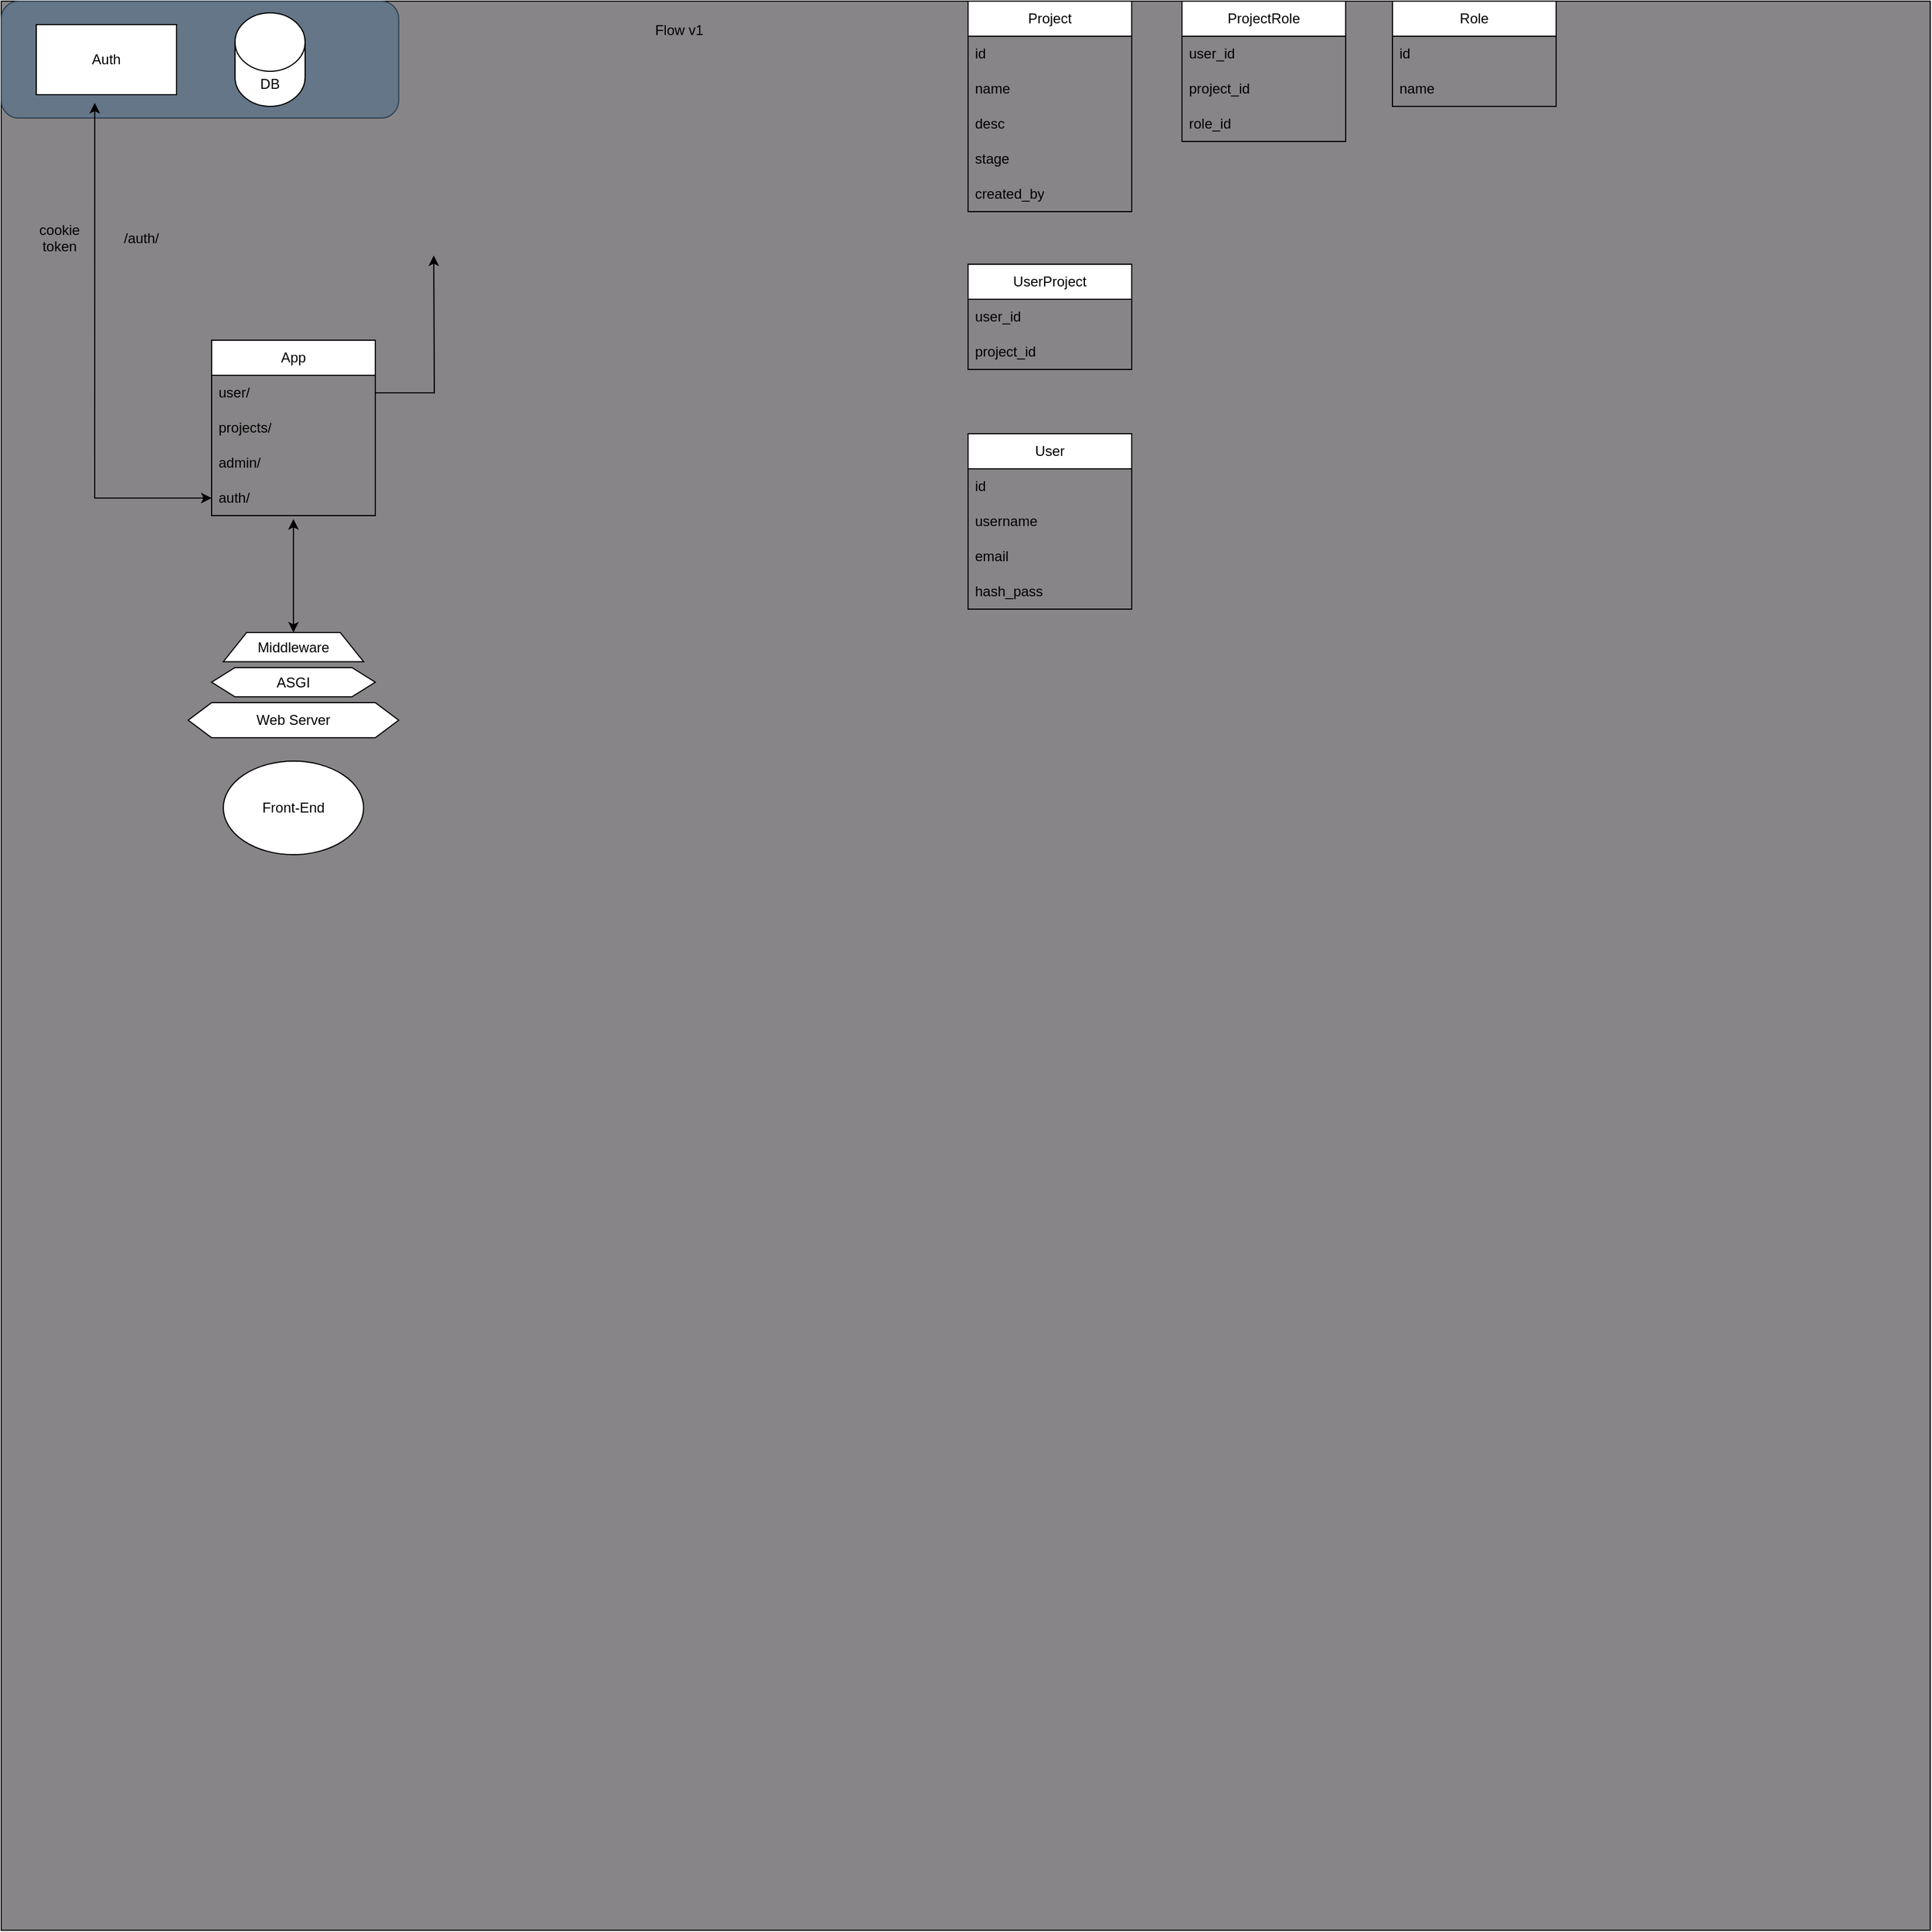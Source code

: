 <mxfile version="24.7.1" type="github">
  <diagram id="C5RBs43oDa-KdzZeNtuy" name="Page-1">
    <mxGraphModel dx="1674" dy="766" grid="1" gridSize="10" guides="1" tooltips="1" connect="1" arrows="1" fold="1" page="1" pageScale="1" pageWidth="827" pageHeight="1169" math="0" shadow="0">
      <root>
        <mxCell id="WIyWlLk6GJQsqaUBKTNV-0" />
        <mxCell id="WIyWlLk6GJQsqaUBKTNV-1" parent="WIyWlLk6GJQsqaUBKTNV-0" />
        <mxCell id="YAouAVxK6tQ4z9Rrh6uB-109" value="" style="whiteSpace=wrap;html=1;aspect=fixed;gradientColor=none;fillColor=#878587;" parent="WIyWlLk6GJQsqaUBKTNV-1" vertex="1">
          <mxGeometry width="1650" height="1650" as="geometry" />
        </mxCell>
        <mxCell id="YAouAVxK6tQ4z9Rrh6uB-83" value="" style="rounded=1;whiteSpace=wrap;html=1;fillColor=#647687;fontColor=#ffffff;strokeColor=#314354;" parent="WIyWlLk6GJQsqaUBKTNV-1" vertex="1">
          <mxGeometry width="340" height="100" as="geometry" />
        </mxCell>
        <mxCell id="YAouAVxK6tQ4z9Rrh6uB-0" value="Auth" style="rounded=0;whiteSpace=wrap;html=1;" parent="WIyWlLk6GJQsqaUBKTNV-1" vertex="1">
          <mxGeometry x="30" y="20" width="120" height="60" as="geometry" />
        </mxCell>
        <mxCell id="YAouAVxK6tQ4z9Rrh6uB-2" value="DB" style="shape=cylinder3;whiteSpace=wrap;html=1;boundedLbl=1;backgroundOutline=1;size=25;" parent="WIyWlLk6GJQsqaUBKTNV-1" vertex="1">
          <mxGeometry x="200" y="10" width="60" height="80" as="geometry" />
        </mxCell>
        <mxCell id="YAouAVxK6tQ4z9Rrh6uB-3" value="/auth/&lt;div&gt;&lt;br&gt;&lt;/div&gt;" style="text;html=1;align=center;verticalAlign=middle;whiteSpace=wrap;rounded=0;" parent="WIyWlLk6GJQsqaUBKTNV-1" vertex="1">
          <mxGeometry x="90" y="195" width="60" height="30" as="geometry" />
        </mxCell>
        <mxCell id="YAouAVxK6tQ4z9Rrh6uB-6" value="cookie&lt;div&gt;token&lt;div&gt;&lt;br&gt;&lt;/div&gt;&lt;/div&gt;" style="text;html=1;align=center;verticalAlign=middle;whiteSpace=wrap;rounded=0;" parent="WIyWlLk6GJQsqaUBKTNV-1" vertex="1">
          <mxGeometry x="20" y="195" width="60" height="30" as="geometry" />
        </mxCell>
        <mxCell id="YAouAVxK6tQ4z9Rrh6uB-7" value="App" style="swimlane;fontStyle=0;childLayout=stackLayout;horizontal=1;startSize=30;horizontalStack=0;resizeParent=1;resizeParentMax=0;resizeLast=0;collapsible=1;marginBottom=0;whiteSpace=wrap;html=1;" parent="WIyWlLk6GJQsqaUBKTNV-1" vertex="1">
          <mxGeometry x="180" y="290" width="140" height="150" as="geometry">
            <mxRectangle x="560" y="70" width="60" height="30" as="alternateBounds" />
          </mxGeometry>
        </mxCell>
        <mxCell id="YAouAVxK6tQ4z9Rrh6uB-8" value="user/" style="text;strokeColor=none;fillColor=none;align=left;verticalAlign=middle;spacingLeft=4;spacingRight=4;overflow=hidden;points=[[0,0.5],[1,0.5]];portConstraint=eastwest;rotatable=0;whiteSpace=wrap;html=1;" parent="YAouAVxK6tQ4z9Rrh6uB-7" vertex="1">
          <mxGeometry y="30" width="140" height="30" as="geometry" />
        </mxCell>
        <mxCell id="YAouAVxK6tQ4z9Rrh6uB-9" value="projects/" style="text;strokeColor=none;fillColor=none;align=left;verticalAlign=middle;spacingLeft=4;spacingRight=4;overflow=hidden;points=[[0,0.5],[1,0.5]];portConstraint=eastwest;rotatable=0;whiteSpace=wrap;html=1;" parent="YAouAVxK6tQ4z9Rrh6uB-7" vertex="1">
          <mxGeometry y="60" width="140" height="30" as="geometry" />
        </mxCell>
        <mxCell id="YAouAVxK6tQ4z9Rrh6uB-10" value="admin/" style="text;strokeColor=none;fillColor=none;align=left;verticalAlign=middle;spacingLeft=4;spacingRight=4;overflow=hidden;points=[[0,0.5],[1,0.5]];portConstraint=eastwest;rotatable=0;whiteSpace=wrap;html=1;" parent="YAouAVxK6tQ4z9Rrh6uB-7" vertex="1">
          <mxGeometry y="90" width="140" height="30" as="geometry" />
        </mxCell>
        <mxCell id="YAouAVxK6tQ4z9Rrh6uB-77" value="auth/" style="text;strokeColor=none;fillColor=none;align=left;verticalAlign=middle;spacingLeft=4;spacingRight=4;overflow=hidden;points=[[0,0.5],[1,0.5]];portConstraint=eastwest;rotatable=0;whiteSpace=wrap;html=1;" parent="YAouAVxK6tQ4z9Rrh6uB-7" vertex="1">
          <mxGeometry y="120" width="140" height="30" as="geometry" />
        </mxCell>
        <mxCell id="YAouAVxK6tQ4z9Rrh6uB-30" value="Project" style="swimlane;fontStyle=0;childLayout=stackLayout;horizontal=1;startSize=30;horizontalStack=0;resizeParent=1;resizeParentMax=0;resizeLast=0;collapsible=1;marginBottom=0;whiteSpace=wrap;html=1;" parent="WIyWlLk6GJQsqaUBKTNV-1" vertex="1">
          <mxGeometry x="827" width="140" height="180" as="geometry" />
        </mxCell>
        <mxCell id="YAouAVxK6tQ4z9Rrh6uB-63" value="id" style="text;strokeColor=none;fillColor=none;align=left;verticalAlign=middle;spacingLeft=4;spacingRight=4;overflow=hidden;points=[[0,0.5],[1,0.5]];portConstraint=eastwest;rotatable=0;whiteSpace=wrap;html=1;" parent="YAouAVxK6tQ4z9Rrh6uB-30" vertex="1">
          <mxGeometry y="30" width="140" height="30" as="geometry" />
        </mxCell>
        <mxCell id="YAouAVxK6tQ4z9Rrh6uB-31" value="name" style="text;strokeColor=none;fillColor=none;align=left;verticalAlign=middle;spacingLeft=4;spacingRight=4;overflow=hidden;points=[[0,0.5],[1,0.5]];portConstraint=eastwest;rotatable=0;whiteSpace=wrap;html=1;" parent="YAouAVxK6tQ4z9Rrh6uB-30" vertex="1">
          <mxGeometry y="60" width="140" height="30" as="geometry" />
        </mxCell>
        <mxCell id="YAouAVxK6tQ4z9Rrh6uB-72" value="desc" style="text;strokeColor=none;fillColor=none;align=left;verticalAlign=middle;spacingLeft=4;spacingRight=4;overflow=hidden;points=[[0,0.5],[1,0.5]];portConstraint=eastwest;rotatable=0;whiteSpace=wrap;html=1;" parent="YAouAVxK6tQ4z9Rrh6uB-30" vertex="1">
          <mxGeometry y="90" width="140" height="30" as="geometry" />
        </mxCell>
        <mxCell id="YAouAVxK6tQ4z9Rrh6uB-34" value="stage" style="text;strokeColor=none;fillColor=none;align=left;verticalAlign=middle;spacingLeft=4;spacingRight=4;overflow=hidden;points=[[0,0.5],[1,0.5]];portConstraint=eastwest;rotatable=0;whiteSpace=wrap;html=1;" parent="YAouAVxK6tQ4z9Rrh6uB-30" vertex="1">
          <mxGeometry y="120" width="140" height="30" as="geometry" />
        </mxCell>
        <mxCell id="YAouAVxK6tQ4z9Rrh6uB-33" value="created_by" style="text;strokeColor=none;fillColor=none;align=left;verticalAlign=middle;spacingLeft=4;spacingRight=4;overflow=hidden;points=[[0,0.5],[1,0.5]];portConstraint=eastwest;rotatable=0;whiteSpace=wrap;html=1;" parent="YAouAVxK6tQ4z9Rrh6uB-30" vertex="1">
          <mxGeometry y="150" width="140" height="30" as="geometry" />
        </mxCell>
        <mxCell id="YAouAVxK6tQ4z9Rrh6uB-35" value="User" style="swimlane;fontStyle=0;childLayout=stackLayout;horizontal=1;startSize=30;horizontalStack=0;resizeParent=1;resizeParentMax=0;resizeLast=0;collapsible=1;marginBottom=0;whiteSpace=wrap;html=1;" parent="WIyWlLk6GJQsqaUBKTNV-1" vertex="1">
          <mxGeometry x="827" y="370" width="140" height="150" as="geometry" />
        </mxCell>
        <mxCell id="YAouAVxK6tQ4z9Rrh6uB-62" value="id" style="text;strokeColor=none;fillColor=none;align=left;verticalAlign=middle;spacingLeft=4;spacingRight=4;overflow=hidden;points=[[0,0.5],[1,0.5]];portConstraint=eastwest;rotatable=0;whiteSpace=wrap;html=1;" parent="YAouAVxK6tQ4z9Rrh6uB-35" vertex="1">
          <mxGeometry y="30" width="140" height="30" as="geometry" />
        </mxCell>
        <mxCell id="YAouAVxK6tQ4z9Rrh6uB-36" value="username" style="text;strokeColor=none;fillColor=none;align=left;verticalAlign=middle;spacingLeft=4;spacingRight=4;overflow=hidden;points=[[0,0.5],[1,0.5]];portConstraint=eastwest;rotatable=0;whiteSpace=wrap;html=1;" parent="YAouAVxK6tQ4z9Rrh6uB-35" vertex="1">
          <mxGeometry y="60" width="140" height="30" as="geometry" />
        </mxCell>
        <mxCell id="YAouAVxK6tQ4z9Rrh6uB-43" value="email" style="text;strokeColor=none;fillColor=none;align=left;verticalAlign=middle;spacingLeft=4;spacingRight=4;overflow=hidden;points=[[0,0.5],[1,0.5]];portConstraint=eastwest;rotatable=0;whiteSpace=wrap;html=1;" parent="YAouAVxK6tQ4z9Rrh6uB-35" vertex="1">
          <mxGeometry y="90" width="140" height="30" as="geometry" />
        </mxCell>
        <mxCell id="YAouAVxK6tQ4z9Rrh6uB-42" value="hash_pass" style="text;strokeColor=none;fillColor=none;align=left;verticalAlign=middle;spacingLeft=4;spacingRight=4;overflow=hidden;points=[[0,0.5],[1,0.5]];portConstraint=eastwest;rotatable=0;whiteSpace=wrap;html=1;" parent="YAouAVxK6tQ4z9Rrh6uB-35" vertex="1">
          <mxGeometry y="120" width="140" height="30" as="geometry" />
        </mxCell>
        <mxCell id="YAouAVxK6tQ4z9Rrh6uB-45" value="Role" style="swimlane;fontStyle=0;childLayout=stackLayout;horizontal=1;startSize=30;horizontalStack=0;resizeParent=1;resizeParentMax=0;resizeLast=0;collapsible=1;marginBottom=0;whiteSpace=wrap;html=1;" parent="WIyWlLk6GJQsqaUBKTNV-1" vertex="1">
          <mxGeometry x="1190" width="140" height="90" as="geometry" />
        </mxCell>
        <mxCell id="YAouAVxK6tQ4z9Rrh6uB-49" value="id" style="text;strokeColor=none;fillColor=none;align=left;verticalAlign=middle;spacingLeft=4;spacingRight=4;overflow=hidden;points=[[0,0.5],[1,0.5]];portConstraint=eastwest;rotatable=0;whiteSpace=wrap;html=1;" parent="YAouAVxK6tQ4z9Rrh6uB-45" vertex="1">
          <mxGeometry y="30" width="140" height="30" as="geometry" />
        </mxCell>
        <mxCell id="YAouAVxK6tQ4z9Rrh6uB-50" value="name" style="text;strokeColor=none;fillColor=none;align=left;verticalAlign=middle;spacingLeft=4;spacingRight=4;overflow=hidden;points=[[0,0.5],[1,0.5]];portConstraint=eastwest;rotatable=0;whiteSpace=wrap;html=1;" parent="YAouAVxK6tQ4z9Rrh6uB-45" vertex="1">
          <mxGeometry y="60" width="140" height="30" as="geometry" />
        </mxCell>
        <mxCell id="YAouAVxK6tQ4z9Rrh6uB-64" value="UserProject" style="swimlane;fontStyle=0;childLayout=stackLayout;horizontal=1;startSize=30;horizontalStack=0;resizeParent=1;resizeParentMax=0;resizeLast=0;collapsible=1;marginBottom=0;whiteSpace=wrap;html=1;" parent="WIyWlLk6GJQsqaUBKTNV-1" vertex="1">
          <mxGeometry x="827" y="225" width="140" height="90" as="geometry" />
        </mxCell>
        <mxCell id="YAouAVxK6tQ4z9Rrh6uB-65" value="user_id" style="text;strokeColor=none;fillColor=none;align=left;verticalAlign=middle;spacingLeft=4;spacingRight=4;overflow=hidden;points=[[0,0.5],[1,0.5]];portConstraint=eastwest;rotatable=0;whiteSpace=wrap;html=1;" parent="YAouAVxK6tQ4z9Rrh6uB-64" vertex="1">
          <mxGeometry y="30" width="140" height="30" as="geometry" />
        </mxCell>
        <mxCell id="YAouAVxK6tQ4z9Rrh6uB-66" value="project_id" style="text;strokeColor=none;fillColor=none;align=left;verticalAlign=middle;spacingLeft=4;spacingRight=4;overflow=hidden;points=[[0,0.5],[1,0.5]];portConstraint=eastwest;rotatable=0;whiteSpace=wrap;html=1;" parent="YAouAVxK6tQ4z9Rrh6uB-64" vertex="1">
          <mxGeometry y="60" width="140" height="30" as="geometry" />
        </mxCell>
        <mxCell id="YAouAVxK6tQ4z9Rrh6uB-68" value="ProjectRole" style="swimlane;fontStyle=0;childLayout=stackLayout;horizontal=1;startSize=30;horizontalStack=0;resizeParent=1;resizeParentMax=0;resizeLast=0;collapsible=1;marginBottom=0;whiteSpace=wrap;html=1;" parent="WIyWlLk6GJQsqaUBKTNV-1" vertex="1">
          <mxGeometry x="1010" width="140" height="120" as="geometry" />
        </mxCell>
        <mxCell id="YAouAVxK6tQ4z9Rrh6uB-69" value="user_id" style="text;strokeColor=none;fillColor=none;align=left;verticalAlign=middle;spacingLeft=4;spacingRight=4;overflow=hidden;points=[[0,0.5],[1,0.5]];portConstraint=eastwest;rotatable=0;whiteSpace=wrap;html=1;" parent="YAouAVxK6tQ4z9Rrh6uB-68" vertex="1">
          <mxGeometry y="30" width="140" height="30" as="geometry" />
        </mxCell>
        <mxCell id="YAouAVxK6tQ4z9Rrh6uB-70" value="project_id" style="text;strokeColor=none;fillColor=none;align=left;verticalAlign=middle;spacingLeft=4;spacingRight=4;overflow=hidden;points=[[0,0.5],[1,0.5]];portConstraint=eastwest;rotatable=0;whiteSpace=wrap;html=1;" parent="YAouAVxK6tQ4z9Rrh6uB-68" vertex="1">
          <mxGeometry y="60" width="140" height="30" as="geometry" />
        </mxCell>
        <mxCell id="YAouAVxK6tQ4z9Rrh6uB-71" value="role_id" style="text;strokeColor=none;fillColor=none;align=left;verticalAlign=middle;spacingLeft=4;spacingRight=4;overflow=hidden;points=[[0,0.5],[1,0.5]];portConstraint=eastwest;rotatable=0;whiteSpace=wrap;html=1;" parent="YAouAVxK6tQ4z9Rrh6uB-68" vertex="1">
          <mxGeometry y="90" width="140" height="30" as="geometry" />
        </mxCell>
        <mxCell id="YAouAVxK6tQ4z9Rrh6uB-73" value="Web Server" style="shape=hexagon;perimeter=hexagonPerimeter2;whiteSpace=wrap;html=1;fixedSize=1;" parent="WIyWlLk6GJQsqaUBKTNV-1" vertex="1">
          <mxGeometry x="160" y="600" width="180" height="30" as="geometry" />
        </mxCell>
        <mxCell id="YAouAVxK6tQ4z9Rrh6uB-74" value="Front-End" style="ellipse;whiteSpace=wrap;html=1;" parent="WIyWlLk6GJQsqaUBKTNV-1" vertex="1">
          <mxGeometry x="190" y="650" width="120" height="80" as="geometry" />
        </mxCell>
        <mxCell id="YAouAVxK6tQ4z9Rrh6uB-75" value="ASGI" style="shape=hexagon;perimeter=hexagonPerimeter2;whiteSpace=wrap;html=1;fixedSize=1;" parent="WIyWlLk6GJQsqaUBKTNV-1" vertex="1">
          <mxGeometry x="180" y="570" width="140" height="25" as="geometry" />
        </mxCell>
        <mxCell id="YAouAVxK6tQ4z9Rrh6uB-76" value="Middleware" style="shape=trapezoid;perimeter=trapezoidPerimeter;whiteSpace=wrap;html=1;fixedSize=1;" parent="WIyWlLk6GJQsqaUBKTNV-1" vertex="1">
          <mxGeometry x="190" y="540" width="120" height="25" as="geometry" />
        </mxCell>
        <mxCell id="YAouAVxK6tQ4z9Rrh6uB-79" style="edgeStyle=orthogonalEdgeStyle;rounded=0;orthogonalLoop=1;jettySize=auto;html=1;entryX=0.417;entryY=1.117;entryDx=0;entryDy=0;entryPerimeter=0;startArrow=classic;startFill=1;" parent="WIyWlLk6GJQsqaUBKTNV-1" source="YAouAVxK6tQ4z9Rrh6uB-77" target="YAouAVxK6tQ4z9Rrh6uB-0" edge="1">
          <mxGeometry relative="1" as="geometry" />
        </mxCell>
        <mxCell id="YAouAVxK6tQ4z9Rrh6uB-82" value="" style="endArrow=classic;startArrow=classic;html=1;rounded=0;exitX=0.5;exitY=0;exitDx=0;exitDy=0;" parent="WIyWlLk6GJQsqaUBKTNV-1" source="YAouAVxK6tQ4z9Rrh6uB-76" edge="1">
          <mxGeometry width="50" height="50" relative="1" as="geometry">
            <mxPoint x="590" y="390" as="sourcePoint" />
            <mxPoint x="250" y="443" as="targetPoint" />
          </mxGeometry>
        </mxCell>
        <mxCell id="YAouAVxK6tQ4z9Rrh6uB-89" style="edgeStyle=orthogonalEdgeStyle;rounded=0;orthogonalLoop=1;jettySize=auto;html=1;exitX=1;exitY=0.5;exitDx=0;exitDy=0;entryX=0;entryY=0.25;entryDx=0;entryDy=0;" parent="WIyWlLk6GJQsqaUBKTNV-1" source="YAouAVxK6tQ4z9Rrh6uB-8" edge="1">
          <mxGeometry relative="1" as="geometry">
            <mxPoint x="370" y="217.5" as="targetPoint" />
          </mxGeometry>
        </mxCell>
        <mxCell id="YAouAVxK6tQ4z9Rrh6uB-107" value="Flow v1" style="text;html=1;align=center;verticalAlign=middle;whiteSpace=wrap;rounded=0;" parent="WIyWlLk6GJQsqaUBKTNV-1" vertex="1">
          <mxGeometry x="550" y="10" width="60" height="30" as="geometry" />
        </mxCell>
      </root>
    </mxGraphModel>
  </diagram>
</mxfile>
